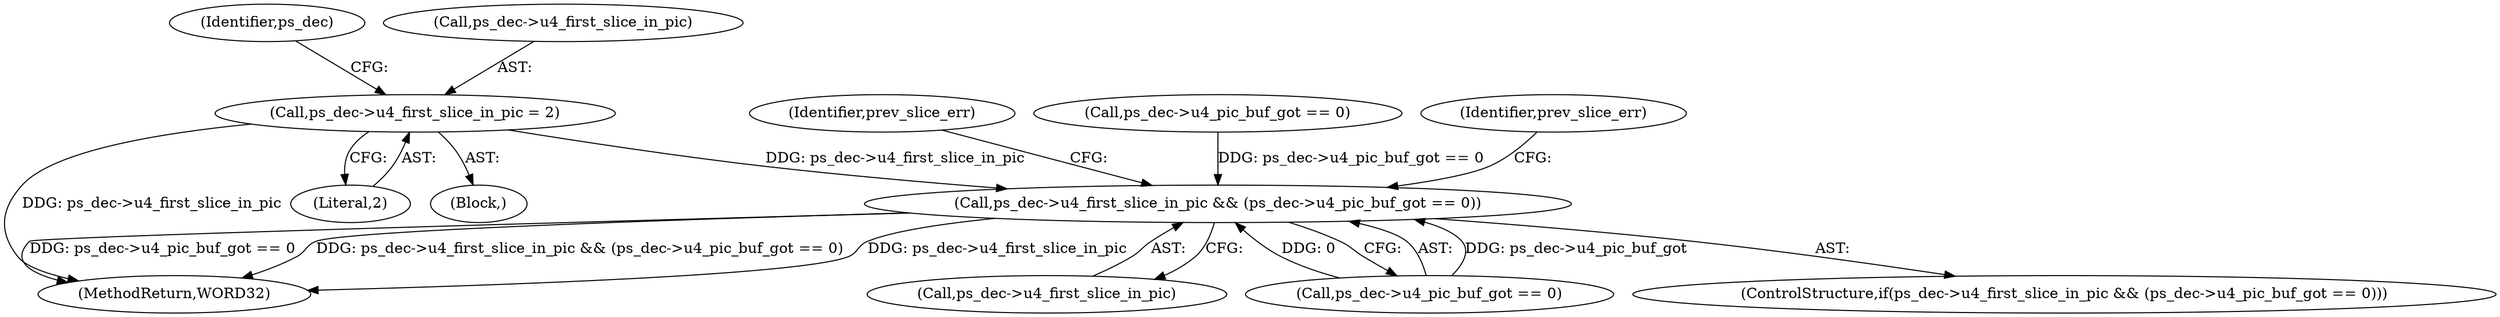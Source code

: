 digraph "0_Android_a78887bcffbc2995cf9ed72e0697acf560875e9e@pointer" {
"1000928" [label="(Call,ps_dec->u4_first_slice_in_pic = 2)"];
"1001496" [label="(Call,ps_dec->u4_first_slice_in_pic && (ps_dec->u4_pic_buf_got == 0))"];
"1000151" [label="(Block,)"];
"1001496" [label="(Call,ps_dec->u4_first_slice_in_pic && (ps_dec->u4_pic_buf_got == 0))"];
"1002129" [label="(MethodReturn,WORD32)"];
"1001506" [label="(Identifier,prev_slice_err)"];
"1001497" [label="(Call,ps_dec->u4_first_slice_in_pic)"];
"1000928" [label="(Call,ps_dec->u4_first_slice_in_pic = 2)"];
"1001500" [label="(Call,ps_dec->u4_pic_buf_got == 0)"];
"1001242" [label="(Call,ps_dec->u4_pic_buf_got == 0)"];
"1001495" [label="(ControlStructure,if(ps_dec->u4_first_slice_in_pic && (ps_dec->u4_pic_buf_got == 0)))"];
"1001510" [label="(Identifier,prev_slice_err)"];
"1000935" [label="(Identifier,ps_dec)"];
"1000932" [label="(Literal,2)"];
"1000929" [label="(Call,ps_dec->u4_first_slice_in_pic)"];
"1000928" -> "1000151"  [label="AST: "];
"1000928" -> "1000932"  [label="CFG: "];
"1000929" -> "1000928"  [label="AST: "];
"1000932" -> "1000928"  [label="AST: "];
"1000935" -> "1000928"  [label="CFG: "];
"1000928" -> "1002129"  [label="DDG: ps_dec->u4_first_slice_in_pic"];
"1000928" -> "1001496"  [label="DDG: ps_dec->u4_first_slice_in_pic"];
"1001496" -> "1001495"  [label="AST: "];
"1001496" -> "1001497"  [label="CFG: "];
"1001496" -> "1001500"  [label="CFG: "];
"1001497" -> "1001496"  [label="AST: "];
"1001500" -> "1001496"  [label="AST: "];
"1001506" -> "1001496"  [label="CFG: "];
"1001510" -> "1001496"  [label="CFG: "];
"1001496" -> "1002129"  [label="DDG: ps_dec->u4_first_slice_in_pic"];
"1001496" -> "1002129"  [label="DDG: ps_dec->u4_pic_buf_got == 0"];
"1001496" -> "1002129"  [label="DDG: ps_dec->u4_first_slice_in_pic && (ps_dec->u4_pic_buf_got == 0)"];
"1001242" -> "1001496"  [label="DDG: ps_dec->u4_pic_buf_got == 0"];
"1001500" -> "1001496"  [label="DDG: ps_dec->u4_pic_buf_got"];
"1001500" -> "1001496"  [label="DDG: 0"];
}
